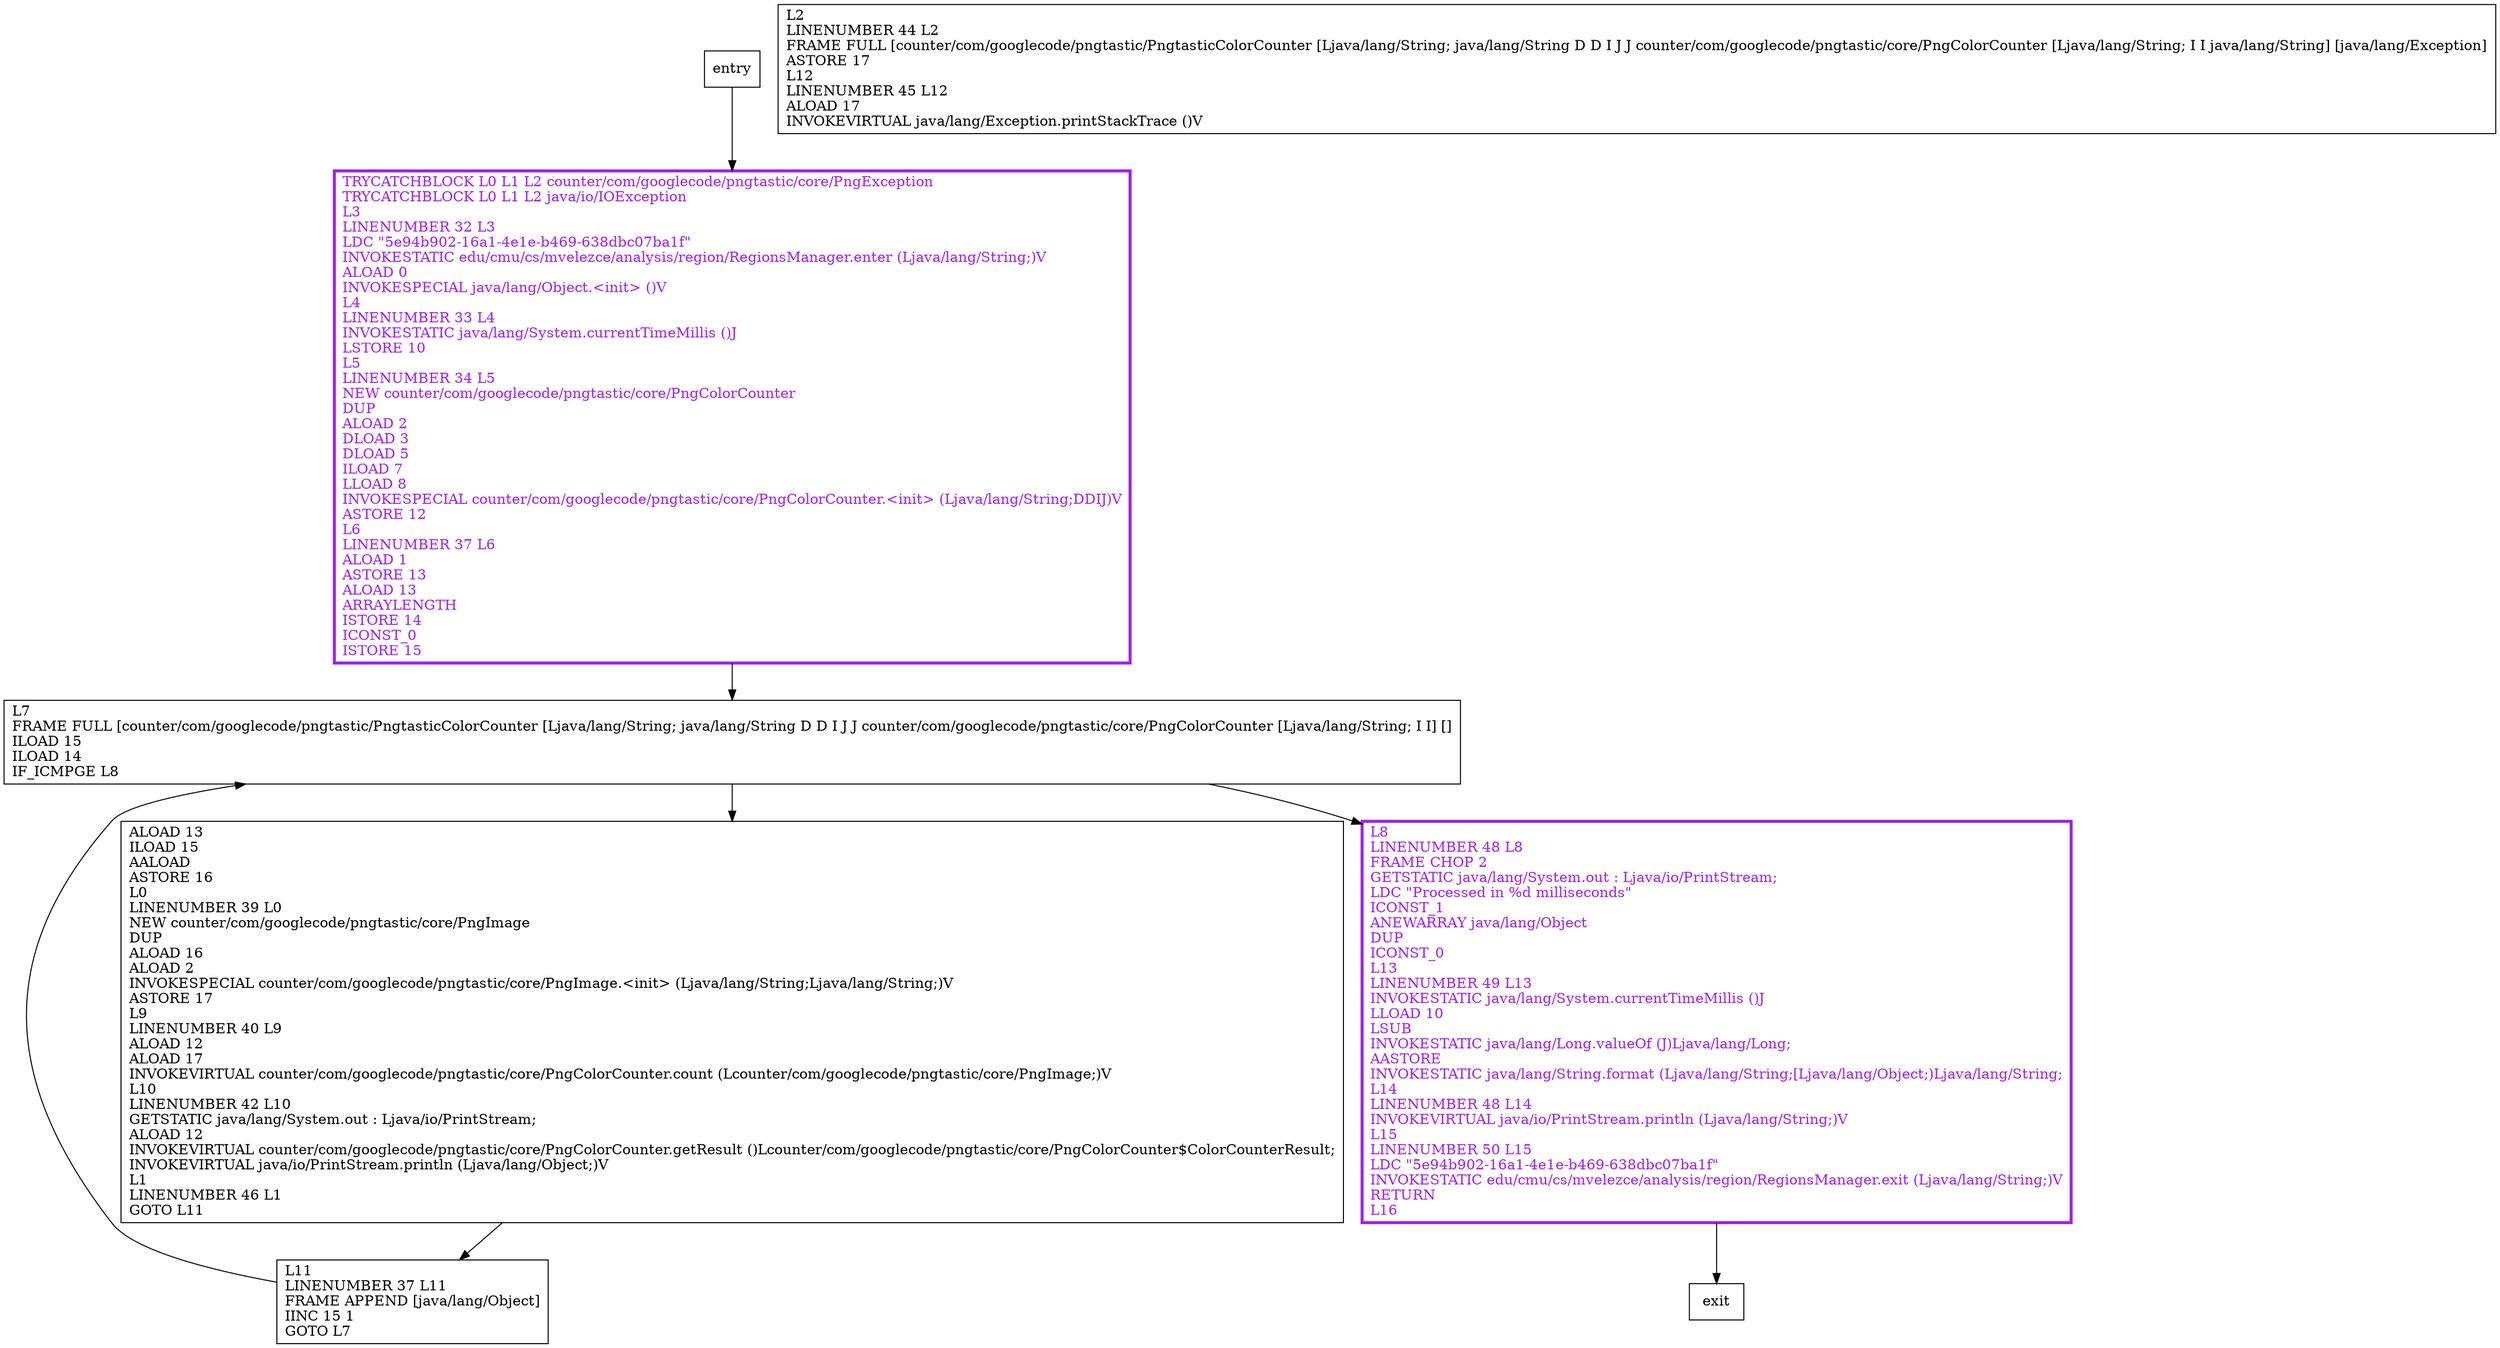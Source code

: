 digraph <init> {
node [shape=record];
1239809367 [label="L8\lLINENUMBER 48 L8\lFRAME CHOP 2\lGETSTATIC java/lang/System.out : Ljava/io/PrintStream;\lLDC \"Processed in %d milliseconds\"\lICONST_1\lANEWARRAY java/lang/Object\lDUP\lICONST_0\lL13\lLINENUMBER 49 L13\lINVOKESTATIC java/lang/System.currentTimeMillis ()J\lLLOAD 10\lLSUB\lINVOKESTATIC java/lang/Long.valueOf (J)Ljava/lang/Long;\lAASTORE\lINVOKESTATIC java/lang/String.format (Ljava/lang/String;[Ljava/lang/Object;)Ljava/lang/String;\lL14\lLINENUMBER 48 L14\lINVOKEVIRTUAL java/io/PrintStream.println (Ljava/lang/String;)V\lL15\lLINENUMBER 50 L15\lLDC \"5e94b902-16a1-4e1e-b469-638dbc07ba1f\"\lINVOKESTATIC edu/cmu/cs/mvelezce/analysis/region/RegionsManager.exit (Ljava/lang/String;)V\lRETURN\lL16\l"];
676579029 [label="L11\lLINENUMBER 37 L11\lFRAME APPEND [java/lang/Object]\lIINC 15 1\lGOTO L7\l"];
1089128375 [label="TRYCATCHBLOCK L0 L1 L2 counter/com/googlecode/pngtastic/core/PngException\lTRYCATCHBLOCK L0 L1 L2 java/io/IOException\lL3\lLINENUMBER 32 L3\lLDC \"5e94b902-16a1-4e1e-b469-638dbc07ba1f\"\lINVOKESTATIC edu/cmu/cs/mvelezce/analysis/region/RegionsManager.enter (Ljava/lang/String;)V\lALOAD 0\lINVOKESPECIAL java/lang/Object.\<init\> ()V\lL4\lLINENUMBER 33 L4\lINVOKESTATIC java/lang/System.currentTimeMillis ()J\lLSTORE 10\lL5\lLINENUMBER 34 L5\lNEW counter/com/googlecode/pngtastic/core/PngColorCounter\lDUP\lALOAD 2\lDLOAD 3\lDLOAD 5\lILOAD 7\lLLOAD 8\lINVOKESPECIAL counter/com/googlecode/pngtastic/core/PngColorCounter.\<init\> (Ljava/lang/String;DDIJ)V\lASTORE 12\lL6\lLINENUMBER 37 L6\lALOAD 1\lASTORE 13\lALOAD 13\lARRAYLENGTH\lISTORE 14\lICONST_0\lISTORE 15\l"];
1041394143 [label="ALOAD 13\lILOAD 15\lAALOAD\lASTORE 16\lL0\lLINENUMBER 39 L0\lNEW counter/com/googlecode/pngtastic/core/PngImage\lDUP\lALOAD 16\lALOAD 2\lINVOKESPECIAL counter/com/googlecode/pngtastic/core/PngImage.\<init\> (Ljava/lang/String;Ljava/lang/String;)V\lASTORE 17\lL9\lLINENUMBER 40 L9\lALOAD 12\lALOAD 17\lINVOKEVIRTUAL counter/com/googlecode/pngtastic/core/PngColorCounter.count (Lcounter/com/googlecode/pngtastic/core/PngImage;)V\lL10\lLINENUMBER 42 L10\lGETSTATIC java/lang/System.out : Ljava/io/PrintStream;\lALOAD 12\lINVOKEVIRTUAL counter/com/googlecode/pngtastic/core/PngColorCounter.getResult ()Lcounter/com/googlecode/pngtastic/core/PngColorCounter$ColorCounterResult;\lINVOKEVIRTUAL java/io/PrintStream.println (Ljava/lang/Object;)V\lL1\lLINENUMBER 46 L1\lGOTO L11\l"];
1701042480 [label="L2\lLINENUMBER 44 L2\lFRAME FULL [counter/com/googlecode/pngtastic/PngtasticColorCounter [Ljava/lang/String; java/lang/String D D I J J counter/com/googlecode/pngtastic/core/PngColorCounter [Ljava/lang/String; I I java/lang/String] [java/lang/Exception]\lASTORE 17\lL12\lLINENUMBER 45 L12\lALOAD 17\lINVOKEVIRTUAL java/lang/Exception.printStackTrace ()V\l"];
1682257688 [label="L7\lFRAME FULL [counter/com/googlecode/pngtastic/PngtasticColorCounter [Ljava/lang/String; java/lang/String D D I J J counter/com/googlecode/pngtastic/core/PngColorCounter [Ljava/lang/String; I I] []\lILOAD 15\lILOAD 14\lIF_ICMPGE L8\l"];
entry;
exit;
entry -> 1089128375;
1239809367 -> exit;
676579029 -> 1682257688;
1089128375 -> 1682257688;
1041394143 -> 676579029;
1682257688 -> 1239809367;
1682257688 -> 1041394143;
1239809367[fontcolor="purple", penwidth=3, color="purple"];
1089128375[fontcolor="purple", penwidth=3, color="purple"];
}
